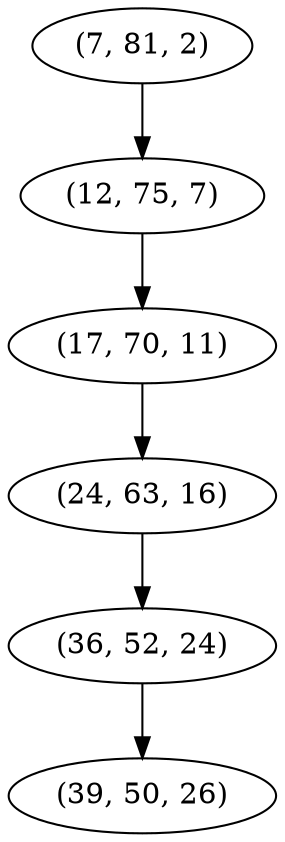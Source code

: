 digraph tree {
    "(7, 81, 2)";
    "(12, 75, 7)";
    "(17, 70, 11)";
    "(24, 63, 16)";
    "(36, 52, 24)";
    "(39, 50, 26)";
    "(7, 81, 2)" -> "(12, 75, 7)";
    "(12, 75, 7)" -> "(17, 70, 11)";
    "(17, 70, 11)" -> "(24, 63, 16)";
    "(24, 63, 16)" -> "(36, 52, 24)";
    "(36, 52, 24)" -> "(39, 50, 26)";
}
